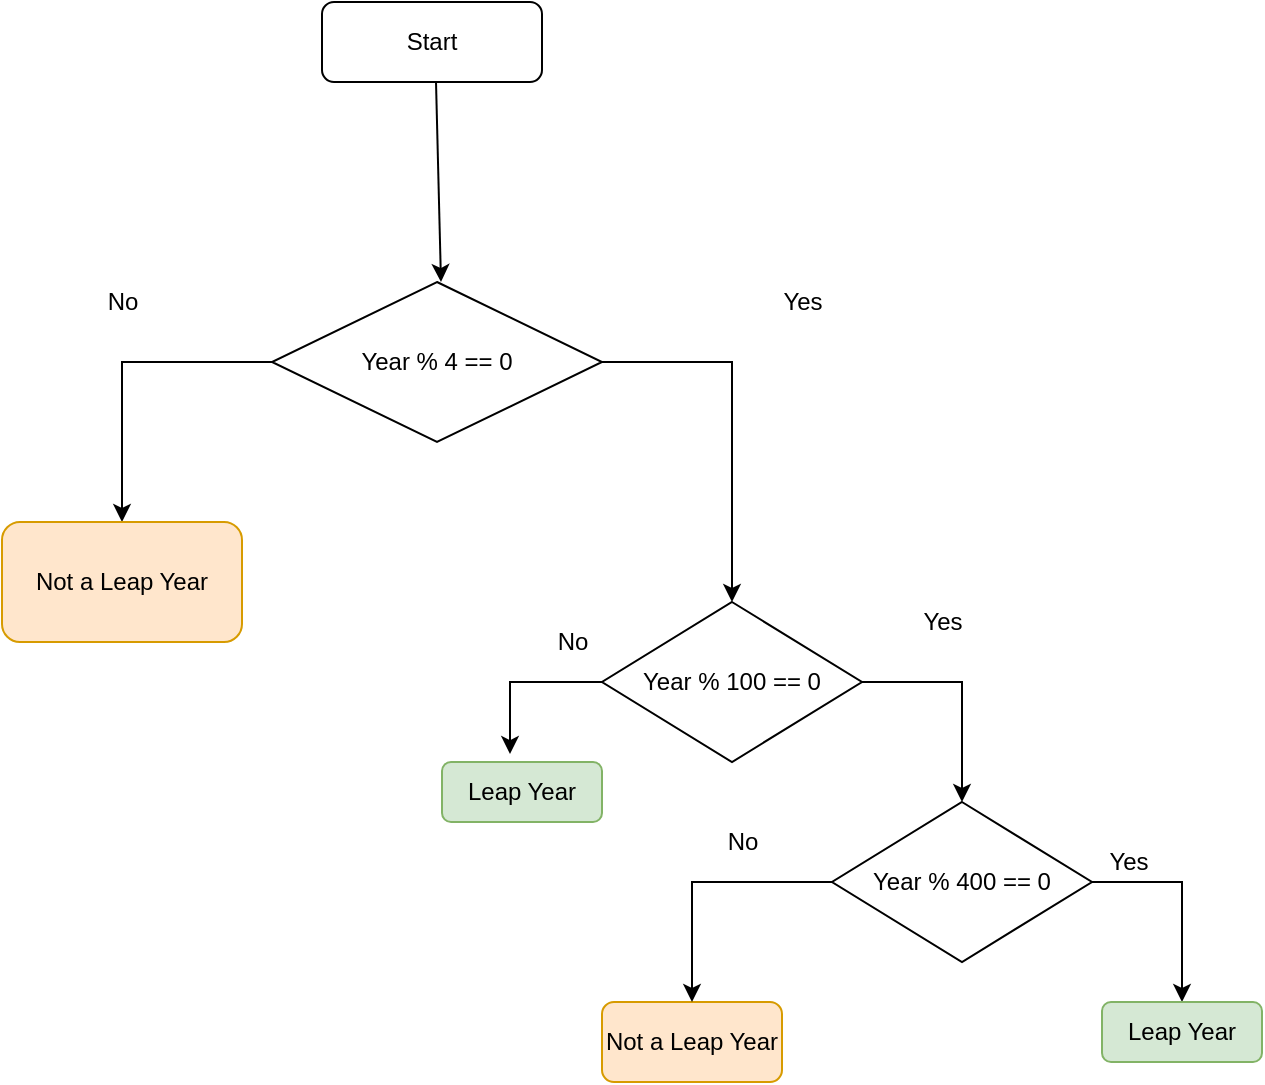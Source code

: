 <mxfile version="17.4.0" type="github">
  <diagram id="OW7GGjl5JtKWqhR0Gp46" name="Page-1">
    <mxGraphModel dx="946" dy="589" grid="1" gridSize="10" guides="1" tooltips="1" connect="1" arrows="1" fold="1" page="1" pageScale="1" pageWidth="827" pageHeight="1169" math="0" shadow="0">
      <root>
        <mxCell id="0" />
        <mxCell id="1" parent="0" />
        <mxCell id="gZNO01qE4oLcvKgaUs_u-2" value="Start" style="rounded=1;whiteSpace=wrap;html=1;" vertex="1" parent="1">
          <mxGeometry x="330" y="20" width="110" height="40" as="geometry" />
        </mxCell>
        <mxCell id="gZNO01qE4oLcvKgaUs_u-3" value="" style="endArrow=classic;html=1;rounded=0;entryX=0.5;entryY=0;entryDx=0;entryDy=0;" edge="1" parent="1">
          <mxGeometry width="50" height="50" relative="1" as="geometry">
            <mxPoint x="387" y="60" as="sourcePoint" />
            <mxPoint x="389.5" y="160" as="targetPoint" />
          </mxGeometry>
        </mxCell>
        <mxCell id="gZNO01qE4oLcvKgaUs_u-4" value="Year % 4 == 0" style="rhombus;whiteSpace=wrap;html=1;" vertex="1" parent="1">
          <mxGeometry x="305" y="160" width="165" height="80" as="geometry" />
        </mxCell>
        <mxCell id="gZNO01qE4oLcvKgaUs_u-7" value="" style="endArrow=classic;html=1;rounded=0;exitX=0;exitY=0.5;exitDx=0;exitDy=0;entryX=0.5;entryY=0;entryDx=0;entryDy=0;" edge="1" parent="1" source="gZNO01qE4oLcvKgaUs_u-4" target="gZNO01qE4oLcvKgaUs_u-14">
          <mxGeometry width="50" height="50" relative="1" as="geometry">
            <mxPoint x="305" y="210" as="sourcePoint" />
            <mxPoint x="170" y="280" as="targetPoint" />
            <Array as="points">
              <mxPoint x="230" y="200" />
              <mxPoint x="230" y="240" />
            </Array>
          </mxGeometry>
        </mxCell>
        <mxCell id="gZNO01qE4oLcvKgaUs_u-29" style="edgeStyle=orthogonalEdgeStyle;rounded=0;orthogonalLoop=1;jettySize=auto;html=1;entryX=0.5;entryY=0;entryDx=0;entryDy=0;exitX=1;exitY=0.5;exitDx=0;exitDy=0;" edge="1" parent="1" source="gZNO01qE4oLcvKgaUs_u-4" target="gZNO01qE4oLcvKgaUs_u-16">
          <mxGeometry relative="1" as="geometry">
            <mxPoint x="535" y="200" as="sourcePoint" />
            <Array as="points">
              <mxPoint x="535" y="200" />
            </Array>
          </mxGeometry>
        </mxCell>
        <mxCell id="gZNO01qE4oLcvKgaUs_u-12" value="Yes" style="text;html=1;align=center;verticalAlign=middle;resizable=0;points=[];autosize=1;strokeColor=none;fillColor=none;" vertex="1" parent="1">
          <mxGeometry x="550" y="160" width="40" height="20" as="geometry" />
        </mxCell>
        <mxCell id="gZNO01qE4oLcvKgaUs_u-13" value="No" style="text;html=1;align=center;verticalAlign=middle;resizable=0;points=[];autosize=1;strokeColor=none;fillColor=none;" vertex="1" parent="1">
          <mxGeometry x="215" y="160" width="30" height="20" as="geometry" />
        </mxCell>
        <mxCell id="gZNO01qE4oLcvKgaUs_u-14" value="Not a Leap Year" style="rounded=1;whiteSpace=wrap;html=1;fillColor=#ffe6cc;strokeColor=#d79b00;" vertex="1" parent="1">
          <mxGeometry x="170" y="280" width="120" height="60" as="geometry" />
        </mxCell>
        <mxCell id="gZNO01qE4oLcvKgaUs_u-16" value="Year % 100 == 0" style="rhombus;whiteSpace=wrap;html=1;" vertex="1" parent="1">
          <mxGeometry x="470" y="320" width="130" height="80" as="geometry" />
        </mxCell>
        <mxCell id="gZNO01qE4oLcvKgaUs_u-17" value="" style="endArrow=classic;html=1;rounded=0;exitX=1;exitY=0.5;exitDx=0;exitDy=0;" edge="1" parent="1" source="gZNO01qE4oLcvKgaUs_u-16">
          <mxGeometry width="50" height="50" relative="1" as="geometry">
            <mxPoint x="640" y="430" as="sourcePoint" />
            <mxPoint x="650" y="420" as="targetPoint" />
            <Array as="points">
              <mxPoint x="650" y="360" />
            </Array>
          </mxGeometry>
        </mxCell>
        <mxCell id="gZNO01qE4oLcvKgaUs_u-18" value="Year % 400 == 0" style="rhombus;whiteSpace=wrap;html=1;" vertex="1" parent="1">
          <mxGeometry x="585" y="420" width="130" height="80" as="geometry" />
        </mxCell>
        <mxCell id="gZNO01qE4oLcvKgaUs_u-19" value="" style="endArrow=classic;html=1;rounded=0;" edge="1" parent="1">
          <mxGeometry width="50" height="50" relative="1" as="geometry">
            <mxPoint x="715" y="460" as="sourcePoint" />
            <mxPoint x="760" y="520" as="targetPoint" />
            <Array as="points">
              <mxPoint x="760" y="460" />
            </Array>
          </mxGeometry>
        </mxCell>
        <mxCell id="gZNO01qE4oLcvKgaUs_u-20" value="Yes&lt;br&gt;" style="text;html=1;align=center;verticalAlign=middle;resizable=0;points=[];autosize=1;strokeColor=none;fillColor=none;" vertex="1" parent="1">
          <mxGeometry x="713" y="440" width="40" height="20" as="geometry" />
        </mxCell>
        <mxCell id="gZNO01qE4oLcvKgaUs_u-21" value="Leap Year" style="rounded=1;whiteSpace=wrap;html=1;fillColor=#d5e8d4;strokeColor=#82b366;" vertex="1" parent="1">
          <mxGeometry x="720" y="520" width="80" height="30" as="geometry" />
        </mxCell>
        <mxCell id="gZNO01qE4oLcvKgaUs_u-24" value="Yes&lt;br&gt;" style="text;html=1;align=center;verticalAlign=middle;resizable=0;points=[];autosize=1;strokeColor=none;fillColor=none;" vertex="1" parent="1">
          <mxGeometry x="620" y="320" width="40" height="20" as="geometry" />
        </mxCell>
        <mxCell id="gZNO01qE4oLcvKgaUs_u-26" value="Leap Year" style="rounded=1;whiteSpace=wrap;html=1;fillColor=#d5e8d4;strokeColor=#82b366;" vertex="1" parent="1">
          <mxGeometry x="390" y="400" width="80" height="30" as="geometry" />
        </mxCell>
        <mxCell id="gZNO01qE4oLcvKgaUs_u-28" value="Not a Leap Year" style="rounded=1;whiteSpace=wrap;html=1;fillColor=#ffe6cc;strokeColor=#d79b00;" vertex="1" parent="1">
          <mxGeometry x="470" y="520" width="90" height="40" as="geometry" />
        </mxCell>
        <mxCell id="gZNO01qE4oLcvKgaUs_u-30" value="" style="endArrow=classic;html=1;rounded=0;exitX=0;exitY=0.5;exitDx=0;exitDy=0;entryX=0.425;entryY=-0.133;entryDx=0;entryDy=0;entryPerimeter=0;" edge="1" parent="1" source="gZNO01qE4oLcvKgaUs_u-16" target="gZNO01qE4oLcvKgaUs_u-26">
          <mxGeometry width="50" height="50" relative="1" as="geometry">
            <mxPoint x="320" y="410" as="sourcePoint" />
            <mxPoint x="370" y="360" as="targetPoint" />
            <Array as="points">
              <mxPoint x="424" y="360" />
            </Array>
          </mxGeometry>
        </mxCell>
        <mxCell id="gZNO01qE4oLcvKgaUs_u-31" value="No&lt;br&gt;" style="text;html=1;align=center;verticalAlign=middle;resizable=0;points=[];autosize=1;strokeColor=none;fillColor=none;" vertex="1" parent="1">
          <mxGeometry x="440" y="330" width="30" height="20" as="geometry" />
        </mxCell>
        <mxCell id="gZNO01qE4oLcvKgaUs_u-33" value="" style="endArrow=classic;html=1;rounded=0;entryX=0.5;entryY=0;entryDx=0;entryDy=0;exitX=0;exitY=0.5;exitDx=0;exitDy=0;" edge="1" parent="1" source="gZNO01qE4oLcvKgaUs_u-18" target="gZNO01qE4oLcvKgaUs_u-28">
          <mxGeometry width="50" height="50" relative="1" as="geometry">
            <mxPoint x="510" y="460" as="sourcePoint" />
            <mxPoint x="400" y="500" as="targetPoint" />
            <Array as="points">
              <mxPoint x="515" y="460" />
            </Array>
          </mxGeometry>
        </mxCell>
        <mxCell id="gZNO01qE4oLcvKgaUs_u-34" value="No" style="text;html=1;align=center;verticalAlign=middle;resizable=0;points=[];autosize=1;strokeColor=none;fillColor=none;" vertex="1" parent="1">
          <mxGeometry x="525" y="430" width="30" height="20" as="geometry" />
        </mxCell>
      </root>
    </mxGraphModel>
  </diagram>
</mxfile>
